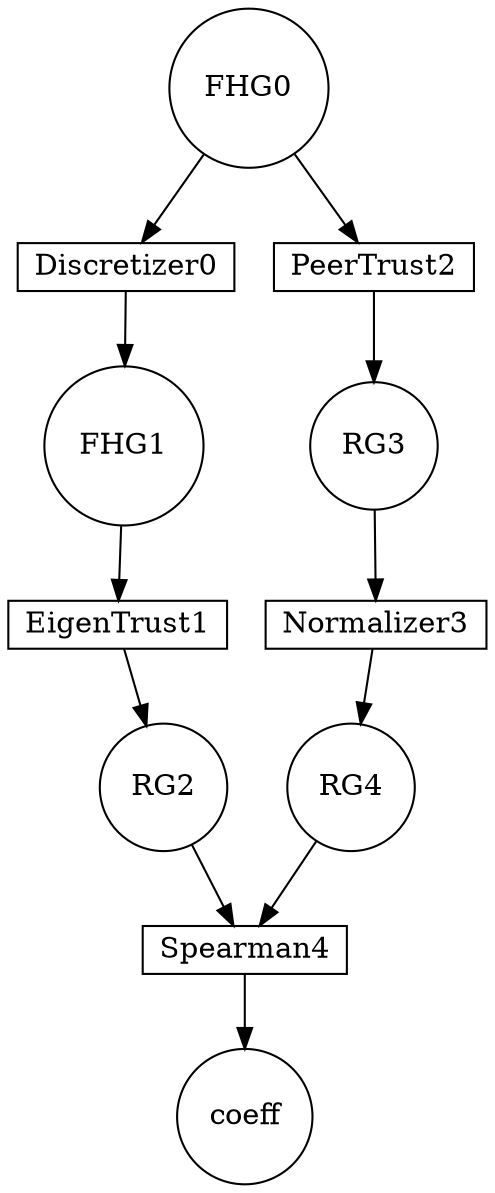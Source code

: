 digraph G {FHG0[shape=circle,label=FHG0];Discretizer0[shape=rect,height=0.01,width=1, label=Discretizer0];FHG0 -> Discretizer0[label=""];FHG1[shape=circle,label=FHG1];Discretizer0[shape=box];Discretizer0 -> FHG1[label=""];FHG1[shape=circle,label=FHG1];EigenTrust1[shape=rect,height=0.01,width=1, label=EigenTrust1];FHG1 -> EigenTrust1[label=""];RG2[shape=circle,label=RG2];EigenTrust1[shape=box];EigenTrust1 -> RG2[label=""];FHG0[shape=circle,label=FHG0];PeerTrust2[shape=rect,height=0.01,width=1, label=PeerTrust2];FHG0 -> PeerTrust2[label=""];RG3[shape=circle,label=RG3];PeerTrust2[shape=box];PeerTrust2 -> RG3[label=""];RG3[shape=circle,label=RG3];Normalizer3[shape=rect,height=0.01,width=1, label=Normalizer3];RG3 -> Normalizer3[label=""];RG4[shape=circle,label=RG4];Normalizer3[shape=box];Normalizer3 -> RG4[label=""];RG2[shape=circle,label=RG2];Spearman4[shape=rect,height=0.01,width=1, label=Spearman4];RG2 -> Spearman4[label=""];RG4[shape=circle,label=RG4];Spearman4[shape=rect,height=0.01,width=1, label=Spearman4];RG4 -> Spearman4[label=""];coeff[shape=circle,label=coeff];Spearman4[shape=box];Spearman4 -> coeff[label=""];}